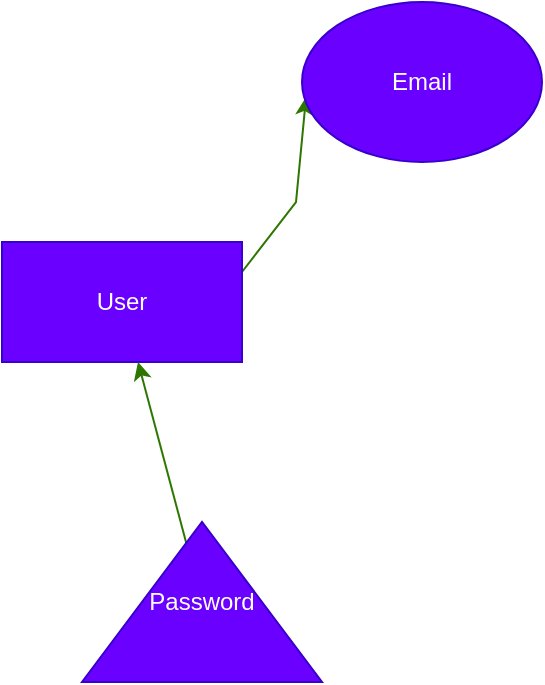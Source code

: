 <mxfile>
    <diagram id="T-c-ppxW9QGfWaEm53M5" name="Page-1">
        <mxGraphModel dx="317" dy="437" grid="1" gridSize="10" guides="1" tooltips="1" connect="1" arrows="1" fold="1" page="1" pageScale="1" pageWidth="850" pageHeight="1100" math="0" shadow="0">
            <root>
                <mxCell id="0"/>
                <mxCell id="1" parent="0"/>
                <mxCell id="5" style="edgeStyle=none;html=1;exitX=1;exitY=0.25;exitDx=0;exitDy=0;rounded=0;entryX=0.017;entryY=0.593;entryDx=0;entryDy=0;entryPerimeter=0;fillColor=#60a917;strokeColor=#2D7600;" edge="1" parent="1" source="2" target="4">
                    <mxGeometry relative="1" as="geometry">
                        <mxPoint x="147" y="110" as="targetPoint"/>
                        <Array as="points">
                            <mxPoint x="147" y="170"/>
                        </Array>
                    </mxGeometry>
                </mxCell>
                <mxCell id="2" value="User" style="rounded=0;whiteSpace=wrap;html=1;fillColor=#6a00ff;fontColor=#ffffff;strokeColor=#3700CC;" vertex="1" parent="1">
                    <mxGeometry y="190" width="120" height="60" as="geometry"/>
                </mxCell>
                <mxCell id="4" value="Email" style="ellipse;whiteSpace=wrap;html=1;rounded=0;fillColor=#6a00ff;fontColor=#ffffff;strokeColor=#3700CC;" vertex="1" parent="1">
                    <mxGeometry x="150" y="70" width="120" height="80" as="geometry"/>
                </mxCell>
                <mxCell id="8" value="" style="edgeStyle=none;html=1;fillColor=#60a917;strokeColor=#2D7600;" edge="1" parent="1" source="7" target="2">
                    <mxGeometry relative="1" as="geometry"/>
                </mxCell>
                <mxCell id="7" value="Password" style="triangle;whiteSpace=wrap;html=1;direction=north;fillColor=#6a00ff;fontColor=#ffffff;strokeColor=#3700CC;" vertex="1" parent="1">
                    <mxGeometry x="40" y="330" width="120" height="80" as="geometry"/>
                </mxCell>
            </root>
        </mxGraphModel>
    </diagram>
</mxfile>